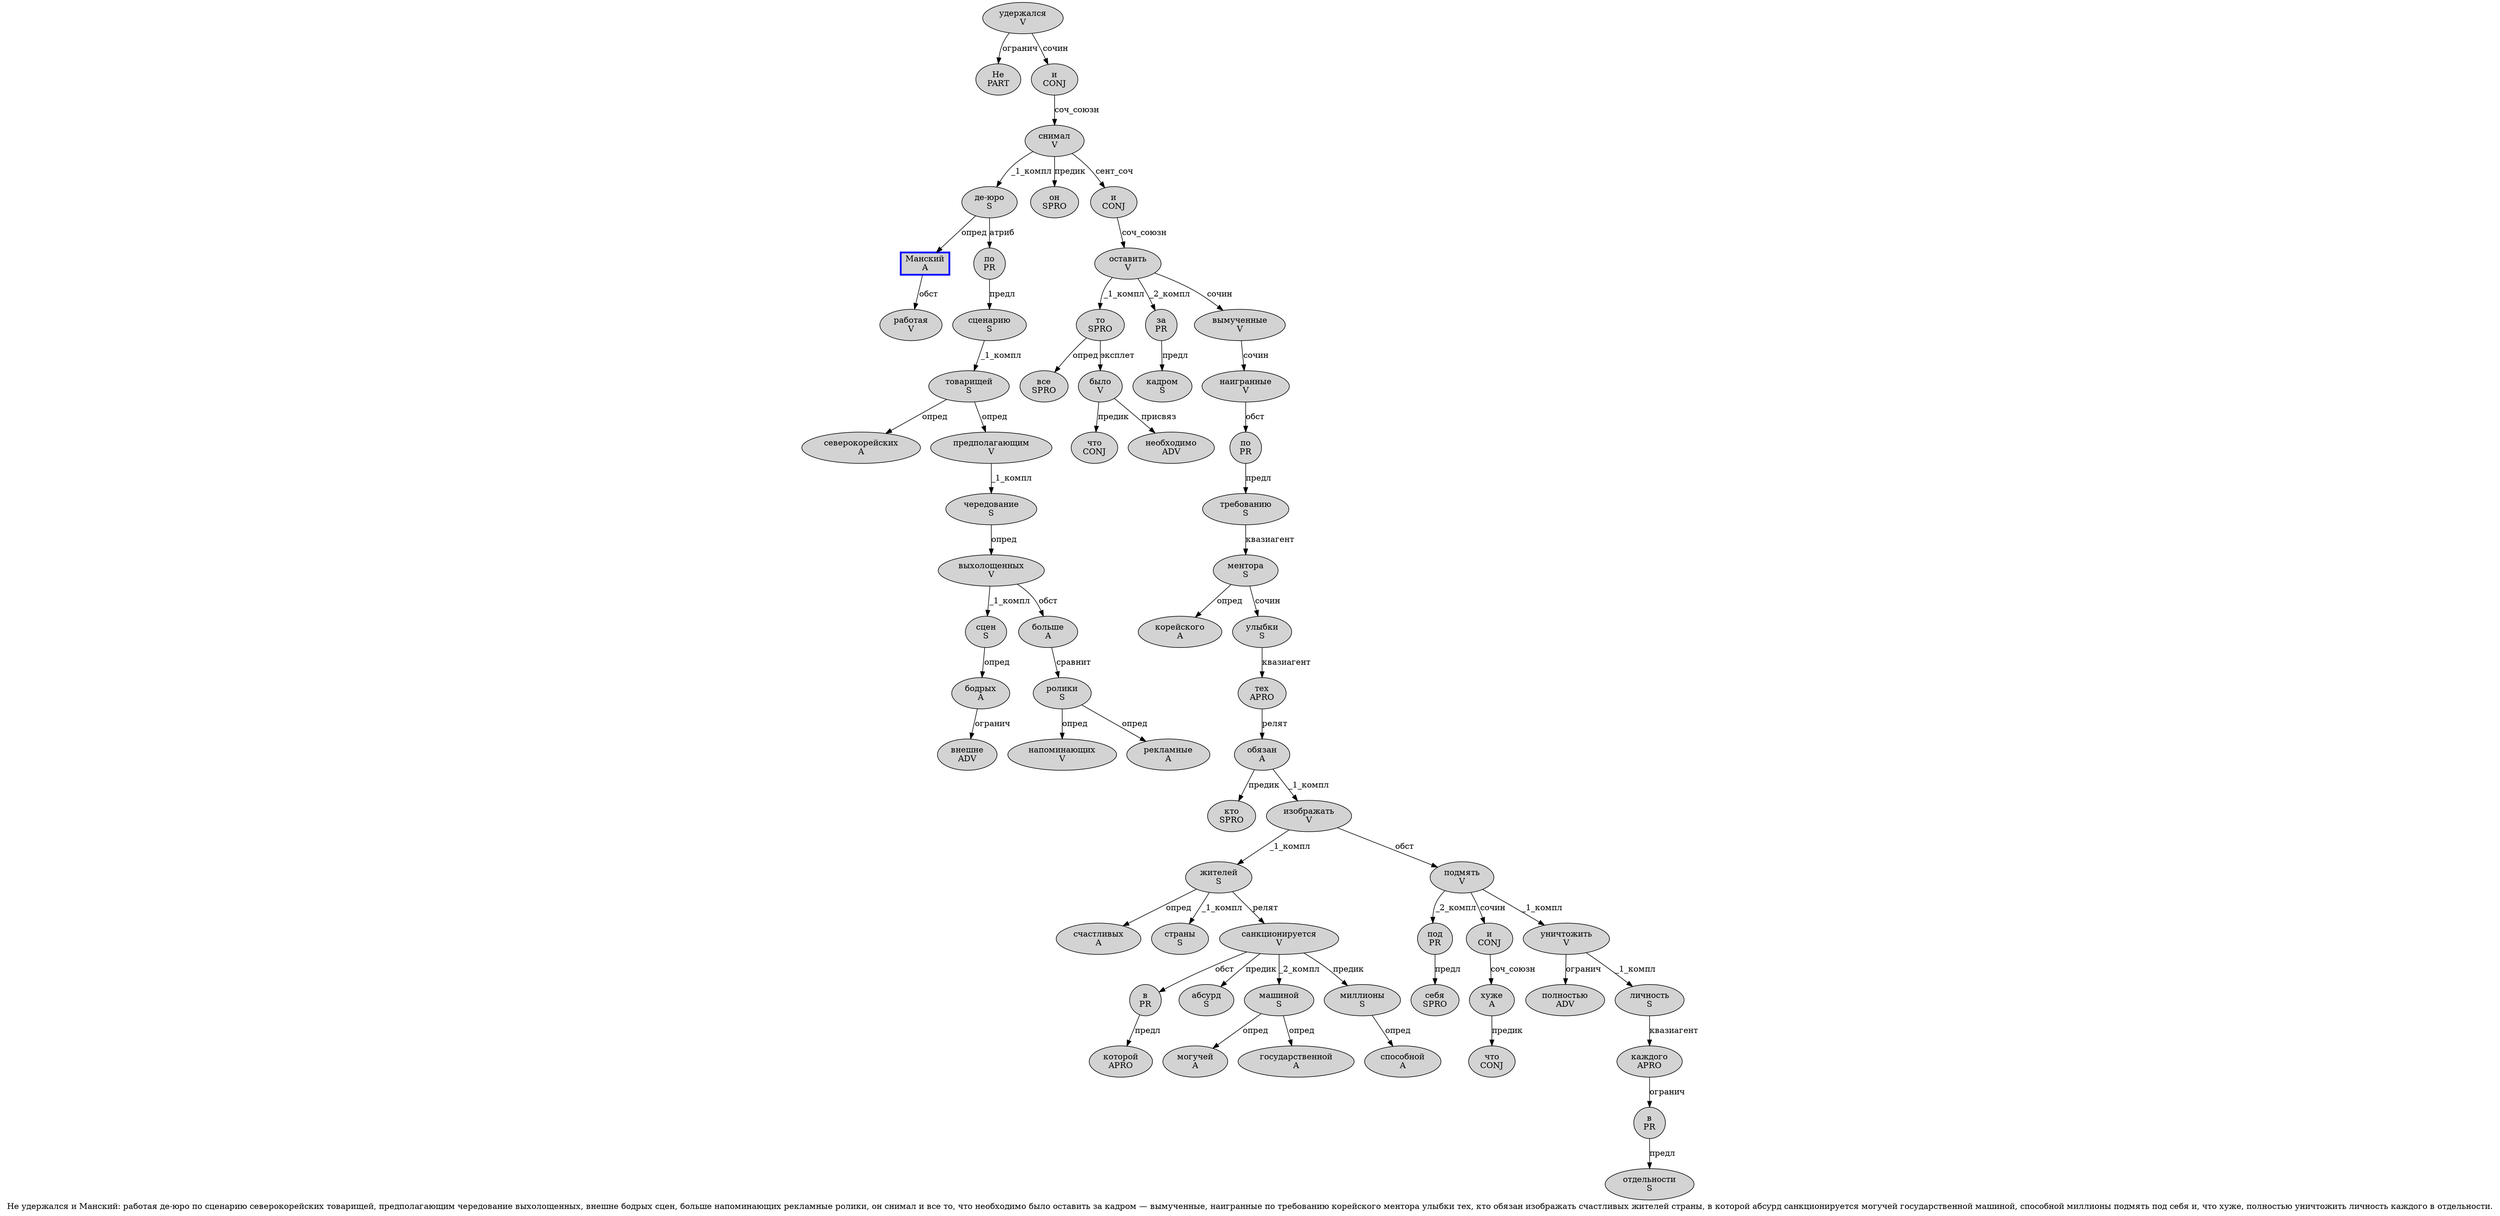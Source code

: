 digraph SENTENCE_1938 {
	graph [label="Не удержался и Манский: работая де-юро по сценарию северокорейских товарищей, предполагающим чередование выхолощенных, внешне бодрых сцен, больше напоминающих рекламные ролики, он снимал и все то, что необходимо было оставить за кадром — вымученные, наигранные по требованию корейского ментора улыбки тех, кто обязан изображать счастливых жителей страны, в которой абсурд санкционируется могучей государственной машиной, способной миллионы подмять под себя и, что хуже, полностью уничтожить личность каждого в отдельности."]
	node [style=filled]
		0 [label="Не
PART" color="" fillcolor=lightgray penwidth=1 shape=ellipse]
		1 [label="удержался
V" color="" fillcolor=lightgray penwidth=1 shape=ellipse]
		2 [label="и
CONJ" color="" fillcolor=lightgray penwidth=1 shape=ellipse]
		3 [label="Манский
A" color=blue fillcolor=lightgray penwidth=3 shape=box]
		5 [label="работая
V" color="" fillcolor=lightgray penwidth=1 shape=ellipse]
		6 [label="де-юро
S" color="" fillcolor=lightgray penwidth=1 shape=ellipse]
		7 [label="по
PR" color="" fillcolor=lightgray penwidth=1 shape=ellipse]
		8 [label="сценарию
S" color="" fillcolor=lightgray penwidth=1 shape=ellipse]
		9 [label="северокорейских
A" color="" fillcolor=lightgray penwidth=1 shape=ellipse]
		10 [label="товарищей
S" color="" fillcolor=lightgray penwidth=1 shape=ellipse]
		12 [label="предполагающим
V" color="" fillcolor=lightgray penwidth=1 shape=ellipse]
		13 [label="чередование
S" color="" fillcolor=lightgray penwidth=1 shape=ellipse]
		14 [label="выхолощенных
V" color="" fillcolor=lightgray penwidth=1 shape=ellipse]
		16 [label="внешне
ADV" color="" fillcolor=lightgray penwidth=1 shape=ellipse]
		17 [label="бодрых
A" color="" fillcolor=lightgray penwidth=1 shape=ellipse]
		18 [label="сцен
S" color="" fillcolor=lightgray penwidth=1 shape=ellipse]
		20 [label="больше
A" color="" fillcolor=lightgray penwidth=1 shape=ellipse]
		21 [label="напоминающих
V" color="" fillcolor=lightgray penwidth=1 shape=ellipse]
		22 [label="рекламные
A" color="" fillcolor=lightgray penwidth=1 shape=ellipse]
		23 [label="ролики
S" color="" fillcolor=lightgray penwidth=1 shape=ellipse]
		25 [label="он
SPRO" color="" fillcolor=lightgray penwidth=1 shape=ellipse]
		26 [label="снимал
V" color="" fillcolor=lightgray penwidth=1 shape=ellipse]
		27 [label="и
CONJ" color="" fillcolor=lightgray penwidth=1 shape=ellipse]
		28 [label="все
SPRO" color="" fillcolor=lightgray penwidth=1 shape=ellipse]
		29 [label="то
SPRO" color="" fillcolor=lightgray penwidth=1 shape=ellipse]
		31 [label="что
CONJ" color="" fillcolor=lightgray penwidth=1 shape=ellipse]
		32 [label="необходимо
ADV" color="" fillcolor=lightgray penwidth=1 shape=ellipse]
		33 [label="было
V" color="" fillcolor=lightgray penwidth=1 shape=ellipse]
		34 [label="оставить
V" color="" fillcolor=lightgray penwidth=1 shape=ellipse]
		35 [label="за
PR" color="" fillcolor=lightgray penwidth=1 shape=ellipse]
		36 [label="кадром
S" color="" fillcolor=lightgray penwidth=1 shape=ellipse]
		38 [label="вымученные
V" color="" fillcolor=lightgray penwidth=1 shape=ellipse]
		40 [label="наигранные
V" color="" fillcolor=lightgray penwidth=1 shape=ellipse]
		41 [label="по
PR" color="" fillcolor=lightgray penwidth=1 shape=ellipse]
		42 [label="требованию
S" color="" fillcolor=lightgray penwidth=1 shape=ellipse]
		43 [label="корейского
A" color="" fillcolor=lightgray penwidth=1 shape=ellipse]
		44 [label="ментора
S" color="" fillcolor=lightgray penwidth=1 shape=ellipse]
		45 [label="улыбки
S" color="" fillcolor=lightgray penwidth=1 shape=ellipse]
		46 [label="тех
APRO" color="" fillcolor=lightgray penwidth=1 shape=ellipse]
		48 [label="кто
SPRO" color="" fillcolor=lightgray penwidth=1 shape=ellipse]
		49 [label="обязан
A" color="" fillcolor=lightgray penwidth=1 shape=ellipse]
		50 [label="изображать
V" color="" fillcolor=lightgray penwidth=1 shape=ellipse]
		51 [label="счастливых
A" color="" fillcolor=lightgray penwidth=1 shape=ellipse]
		52 [label="жителей
S" color="" fillcolor=lightgray penwidth=1 shape=ellipse]
		53 [label="страны
S" color="" fillcolor=lightgray penwidth=1 shape=ellipse]
		55 [label="в
PR" color="" fillcolor=lightgray penwidth=1 shape=ellipse]
		56 [label="которой
APRO" color="" fillcolor=lightgray penwidth=1 shape=ellipse]
		57 [label="абсурд
S" color="" fillcolor=lightgray penwidth=1 shape=ellipse]
		58 [label="санкционируется
V" color="" fillcolor=lightgray penwidth=1 shape=ellipse]
		59 [label="могучей
A" color="" fillcolor=lightgray penwidth=1 shape=ellipse]
		60 [label="государственной
A" color="" fillcolor=lightgray penwidth=1 shape=ellipse]
		61 [label="машиной
S" color="" fillcolor=lightgray penwidth=1 shape=ellipse]
		63 [label="способной
A" color="" fillcolor=lightgray penwidth=1 shape=ellipse]
		64 [label="миллионы
S" color="" fillcolor=lightgray penwidth=1 shape=ellipse]
		65 [label="подмять
V" color="" fillcolor=lightgray penwidth=1 shape=ellipse]
		66 [label="под
PR" color="" fillcolor=lightgray penwidth=1 shape=ellipse]
		67 [label="себя
SPRO" color="" fillcolor=lightgray penwidth=1 shape=ellipse]
		68 [label="и
CONJ" color="" fillcolor=lightgray penwidth=1 shape=ellipse]
		70 [label="что
CONJ" color="" fillcolor=lightgray penwidth=1 shape=ellipse]
		71 [label="хуже
A" color="" fillcolor=lightgray penwidth=1 shape=ellipse]
		73 [label="полностью
ADV" color="" fillcolor=lightgray penwidth=1 shape=ellipse]
		74 [label="уничтожить
V" color="" fillcolor=lightgray penwidth=1 shape=ellipse]
		75 [label="личность
S" color="" fillcolor=lightgray penwidth=1 shape=ellipse]
		76 [label="каждого
APRO" color="" fillcolor=lightgray penwidth=1 shape=ellipse]
		77 [label="в
PR" color="" fillcolor=lightgray penwidth=1 shape=ellipse]
		78 [label="отдельности
S" color="" fillcolor=lightgray penwidth=1 shape=ellipse]
			27 -> 34 [label="соч_союзн"]
			10 -> 9 [label="опред"]
			10 -> 12 [label="опред"]
			71 -> 70 [label="предик"]
			68 -> 71 [label="соч_союзн"]
			50 -> 52 [label="_1_компл"]
			50 -> 65 [label="обст"]
			7 -> 8 [label="предл"]
			3 -> 5 [label="обст"]
			61 -> 59 [label="опред"]
			61 -> 60 [label="опред"]
			65 -> 66 [label="_2_компл"]
			65 -> 68 [label="сочин"]
			65 -> 74 [label="_1_компл"]
			75 -> 76 [label="квазиагент"]
			76 -> 77 [label="огранич"]
			20 -> 23 [label="сравнит"]
			52 -> 51 [label="опред"]
			52 -> 53 [label="_1_компл"]
			52 -> 58 [label="релят"]
			6 -> 3 [label="опред"]
			6 -> 7 [label="атриб"]
			13 -> 14 [label="опред"]
			35 -> 36 [label="предл"]
			38 -> 40 [label="сочин"]
			42 -> 44 [label="квазиагент"]
			74 -> 73 [label="огранич"]
			74 -> 75 [label="_1_компл"]
			14 -> 18 [label="_1_компл"]
			14 -> 20 [label="обст"]
			45 -> 46 [label="квазиагент"]
			41 -> 42 [label="предл"]
			40 -> 41 [label="обст"]
			34 -> 29 [label="_1_компл"]
			34 -> 35 [label="_2_компл"]
			34 -> 38 [label="сочин"]
			49 -> 48 [label="предик"]
			49 -> 50 [label="_1_компл"]
			55 -> 56 [label="предл"]
			17 -> 16 [label="огранич"]
			58 -> 55 [label="обст"]
			58 -> 57 [label="предик"]
			58 -> 61 [label="_2_компл"]
			58 -> 64 [label="предик"]
			44 -> 43 [label="опред"]
			44 -> 45 [label="сочин"]
			26 -> 6 [label="_1_компл"]
			26 -> 25 [label="предик"]
			26 -> 27 [label="сент_соч"]
			64 -> 63 [label="опред"]
			8 -> 10 [label="_1_компл"]
			1 -> 0 [label="огранич"]
			1 -> 2 [label="сочин"]
			29 -> 28 [label="опред"]
			29 -> 33 [label="эксплет"]
			18 -> 17 [label="опред"]
			12 -> 13 [label="_1_компл"]
			33 -> 31 [label="предик"]
			33 -> 32 [label="присвяз"]
			2 -> 26 [label="соч_союзн"]
			77 -> 78 [label="предл"]
			46 -> 49 [label="релят"]
			23 -> 21 [label="опред"]
			23 -> 22 [label="опред"]
			66 -> 67 [label="предл"]
}